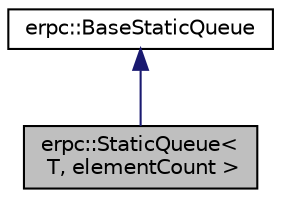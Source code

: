 digraph "erpc::StaticQueue&lt; T, elementCount &gt;"
{
  edge [fontname="Helvetica",fontsize="10",labelfontname="Helvetica",labelfontsize="10"];
  node [fontname="Helvetica",fontsize="10",shape=record];
  Node1 [label="erpc::StaticQueue\<\l T, elementCount \>",height=0.2,width=0.4,color="black", fillcolor="grey75", style="filled", fontcolor="black"];
  Node2 -> Node1 [dir="back",color="midnightblue",fontsize="10",style="solid",fontname="Helvetica"];
  Node2 [label="erpc::BaseStaticQueue",height=0.2,width=0.4,color="black", fillcolor="white", style="filled",URL="$classerpc_1_1_base_static_queue.html",tooltip="Base class which implements static queue as ring buffer that operates on m_data type void*..."];
}
